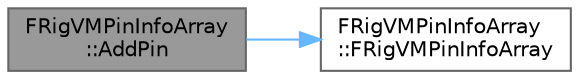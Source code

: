 digraph "FRigVMPinInfoArray::AddPin"
{
 // INTERACTIVE_SVG=YES
 // LATEX_PDF_SIZE
  bgcolor="transparent";
  edge [fontname=Helvetica,fontsize=10,labelfontname=Helvetica,labelfontsize=10];
  node [fontname=Helvetica,fontsize=10,shape=box,height=0.2,width=0.4];
  rankdir="LR";
  Node1 [id="Node000001",label="FRigVMPinInfoArray\l::AddPin",height=0.2,width=0.4,color="gray40", fillcolor="grey60", style="filled", fontcolor="black",tooltip=" "];
  Node1 -> Node2 [id="edge1_Node000001_Node000002",color="steelblue1",style="solid",tooltip=" "];
  Node2 [id="Node000002",label="FRigVMPinInfoArray\l::FRigVMPinInfoArray",height=0.2,width=0.4,color="grey40", fillcolor="white", style="filled",URL="$d0/de5/structFRigVMPinInfoArray.html#a1791e3f032b3688168a260a9b47e0a06",tooltip=" "];
}
